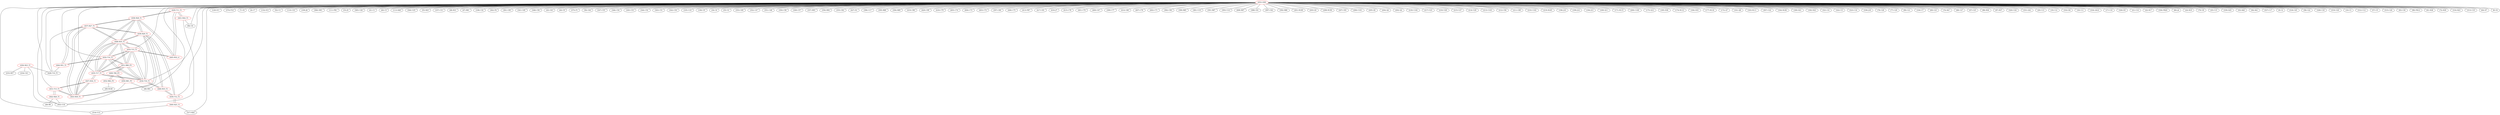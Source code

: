 graph {
	429 [label="(429) T11_T1" color=red]
	441 [label="(441) R24_T1"]
	438 [label="(438) R28_T1"]
	445 [label="(445) R32_t1"]
	430 [label="(430) T12_T1" color=red]
	446 [label="(446) R33_T1"]
	439 [label="(439) R29_T1"]
	440 [label="(440) R25_T1"]
	431 [label="(431) T13_T1" color=red]
	443 [label="(443) R30_T1"]
	447 [label="(447) R34_T1"]
	442 [label="(442) R26_T1"]
	432 [label="(432) T14_T1" color=red]
	444 [label="(444) R31_T1"]
	451 [label="(451) R80_P3"]
	435 [label="(435) T17_T1"]
	448 [label="(448) R35_T1"]
	434 [label="(434) T16_T1"]
	433 [label="(433) T15_T1"]
	433 [label="(433) T15_T1" color=red]
	445 [label="(445) R32_t1"]
	451 [label="(451) R80_P3"]
	435 [label="(435) T17_T1"]
	448 [label="(448) R35_T1"]
	434 [label="(434) T16_T1"]
	432 [label="(432) T14_T1"]
	434 [label="(434) T16_T1" color=red]
	446 [label="(446) R33_T1"]
	451 [label="(451) R80_P3"]
	435 [label="(435) T17_T1"]
	448 [label="(448) R35_T1"]
	433 [label="(433) T15_T1"]
	432 [label="(432) T14_T1"]
	435 [label="(435) T17_T1" color=red]
	447 [label="(447) R34_T1"]
	451 [label="(451) R80_P3"]
	448 [label="(448) R35_T1"]
	434 [label="(434) T16_T1"]
	433 [label="(433) T15_T1"]
	432 [label="(432) T14_T1"]
	436 [label="(436) R23_T1" color=red]
	363 [label="(363) U16"]
	233 [label="(233) R57"]
	234 [label="(234) C41"]
	428 [label="(428) T10_T1"]
	437 [label="(437) R27_T1" color=red]
	443 [label="(443) R30_T1"]
	448 [label="(448) R35_T1"]
	439 [label="(439) R29_T1"]
	438 [label="(438) R28_T1"]
	428 [label="(428) T10_T1"]
	444 [label="(444) R31_T1"]
	438 [label="(438) R28_T1" color=red]
	443 [label="(443) R30_T1"]
	448 [label="(448) R35_T1"]
	439 [label="(439) R29_T1"]
	437 [label="(437) R27_T1"]
	429 [label="(429) T11_T1"]
	445 [label="(445) R32_t1"]
	439 [label="(439) R29_T1" color=red]
	443 [label="(443) R30_T1"]
	448 [label="(448) R35_T1"]
	438 [label="(438) R28_T1"]
	437 [label="(437) R27_T1"]
	446 [label="(446) R33_T1"]
	430 [label="(430) T12_T1"]
	440 [label="(440) R25_T1" color=red]
	314 [label="(314) U13"]
	317 [label="(317) R24"]
	430 [label="(430) T12_T1"]
	441 [label="(441) R24_T1" color=red]
	96 [label="(96) U6"]
	363 [label="(363) U16"]
	429 [label="(429) T11_T1"]
	442 [label="(442) R26_T1" color=red]
	363 [label="(363) U16"]
	28 [label="(28) R9"]
	431 [label="(431) T13_T1"]
	443 [label="(443) R30_T1" color=red]
	448 [label="(448) R35_T1"]
	439 [label="(439) R29_T1"]
	438 [label="(438) R28_T1"]
	437 [label="(437) R27_T1"]
	447 [label="(447) R34_T1"]
	431 [label="(431) T13_T1"]
	444 [label="(444) R31_T1" color=red]
	428 [label="(428) T10_T1"]
	437 [label="(437) R27_T1"]
	432 [label="(432) T14_T1"]
	445 [label="(445) R32_t1" color=red]
	433 [label="(433) T15_T1"]
	429 [label="(429) T11_T1"]
	438 [label="(438) R28_T1"]
	446 [label="(446) R33_T1" color=red]
	434 [label="(434) T16_T1"]
	439 [label="(439) R29_T1"]
	430 [label="(430) T12_T1"]
	447 [label="(447) R34_T1" color=red]
	435 [label="(435) T17_T1"]
	443 [label="(443) R30_T1"]
	431 [label="(431) T13_T1"]
	448 [label="(448) R35_T1" color=red]
	443 [label="(443) R30_T1"]
	439 [label="(439) R29_T1"]
	438 [label="(438) R28_T1"]
	437 [label="(437) R27_T1"]
	451 [label="(451) R80_P3"]
	435 [label="(435) T17_T1"]
	434 [label="(434) T16_T1"]
	433 [label="(433) T15_T1"]
	432 [label="(432) T14_T1"]
	449 [label="(449) T80_P3" color=red]
	450 [label="(450) R81_P3"]
	452 [label="(452) R82_P3"]
	451 [label="(451) R80_P3"]
	450 [label="(450) R81_P3" color=red]
	363 [label="(363) U16"]
	46 [label="(46) R91"]
	449 [label="(449) T80_P3"]
	451 [label="(451) R80_P3" color=red]
	435 [label="(435) T17_T1"]
	448 [label="(448) R35_T1"]
	434 [label="(434) T16_T1"]
	433 [label="(433) T15_T1"]
	432 [label="(432) T14_T1"]
	449 [label="(449) T80_P3"]
	452 [label="(452) R82_P3" color=red]
	49 [label="(49) R140"]
	449 [label="(449) T80_P3"]
	453 [label="(453) GND" color=red]
	120 [label="(120) IC1"]
	374 [label="(374) P14"]
	7 [label="(7) C8"]
	6 [label="(6) C7"]
	132 [label="(132) IC2"]
	363 [label="(363) U16"]
	52 [label="(52) U1"]
	110 [label="(110) C33"]
	109 [label="(109) J6"]
	366 [label="(366) SW1"]
	111 [label="(111) FB1"]
	53 [label="(53) J5"]
	365 [label="(365) U26"]
	41 [label="(41) C1"]
	40 [label="(40) C5"]
	113 [label="(113) R48"]
	364 [label="(364) U25"]
	55 [label="(55) R25"]
	107 [label="(107) C31"]
	48 [label="(48) R31"]
	47 [label="(47) R81"]
	108 [label="(108) C32"]
	46 [label="(46) R91"]
	362 [label="(362) P4"]
	361 [label="(361) C85"]
	341 [label="(341) C49"]
	348 [label="(348) C56"]
	43 [label="(43) C63"]
	44 [label="(44) C9"]
	375 [label="(375) P1"]
	56 [label="(56) C64"]
	347 [label="(347) C55"]
	346 [label="(346) C54"]
	345 [label="(345) C53"]
	344 [label="(344) C52"]
	343 [label="(343) C51"]
	342 [label="(342) C50"]
	105 [label="(105) U10"]
	106 [label="(106) U9"]
	34 [label="(34) C4"]
	35 [label="(35) U2"]
	353 [label="(353) C69"]
	352 [label="(352) C47"]
	351 [label="(351) C48"]
	350 [label="(350) C58"]
	349 [label="(349) C57"]
	357 [label="(357) R93"]
	356 [label="(356) R94"]
	355 [label="(355) C82"]
	427 [label="(427) X1"]
	396 [label="(396) U17"]
	395 [label="(395) R88"]
	394 [label="(394) R89"]
	419 [label="(419) C98"]
	420 [label="(420) C99"]
	418 [label="(418) C79"]
	405 [label="(405) C74"]
	404 [label="(404) C73"]
	403 [label="(403) C72"]
	397 [label="(397) C80"]
	406 [label="(406) C75"]
	413 [label="(413) FB7"]
	417 [label="(417) C81"]
	416 [label="(416) J7"]
	415 [label="(415) C78"]
	401 [label="(401) C70"]
	400 [label="(400) C67"]
	399 [label="(399) C77"]
	414 [label="(414) C68"]
	407 [label="(407) C76"]
	402 [label="(402) C71"]
	382 [label="(382) C90"]
	390 [label="(390) R85"]
	381 [label="(381) U19"]
	391 [label="(391) R87"]
	393 [label="(393) U14"]
	408 [label="(408) R97"]
	388 [label="(388) C61"]
	387 [label="(387) C62"]
	392 [label="(392) R86"]
	201 [label="(201) R108"]
	203 [label="(203) Q3"]
	208 [label="(208) R158"]
	207 [label="(207) C83"]
	206 [label="(206) C101"]
	205 [label="(205) Q5"]
	204 [label="(204) Q4"]
	202 [label="(202) Q2"]
	218 [label="(218) C104"]
	217 [label="(217) U23"]
	216 [label="(216) U28"]
	215 [label="(215) U27"]
	214 [label="(214) U29"]
	213 [label="(213) C103"]
	212 [label="(212) C94"]
	211 [label="(211) C89"]
	210 [label="(210) C102"]
	219 [label="(219) R165"]
	196 [label="(196) J10"]
	199 [label="(199) J14"]
	194 [label="(194) J13"]
	169 [label="(169) Q11"]
	171 [label="(171) R115"]
	200 [label="(200) C100"]
	175 [label="(175) Q12"]
	185 [label="(185) D36"]
	174 [label="(174) R112"]
	184 [label="(184) D33"]
	177 [label="(177) R116"]
	172 [label="(172) Q7"]
	161 [label="(161) Q6"]
	163 [label="(163) R111"]
	367 [label="(367) U22"]
	164 [label="(164) R106"]
	180 [label="(180) D21"]
	182 [label="(182) D22"]
	321 [label="(321) U4"]
	322 [label="(322) U3"]
	323 [label="(323) C16"]
	338 [label="(338) J18"]
	78 [label="(78) C28"]
	77 [label="(77) C29"]
	90 [label="(90) C21"]
	104 [label="(104) U7"]
	69 [label="(69) C23"]
	76 [label="(76) R47"]
	68 [label="(68) C27"]
	67 [label="(67) C25"]
	88 [label="(88) R36"]
	87 [label="(87) R37"]
	320 [label="(320) U24"]
	331 [label="(331) ZA1"]
	20 [label="(20) C13"]
	19 [label="(19) C12"]
	332 [label="(332) D4"]
	18 [label="(18) C11"]
	334 [label="(334) ZA14"]
	17 [label="(17) C10"]
	326 [label="(326) D3"]
	21 [label="(21) C14"]
	22 [label="(22) R17"]
	336 [label="(336) FB20"]
	80 [label="(80) J4"]
	24 [label="(24) R19"]
	79 [label="(79) U8"]
	25 [label="(25) C15"]
	339 [label="(339) D25"]
	93 [label="(93) R40"]
	94 [label="(94) R41"]
	327 [label="(327) C17"]
	9 [label="(9) C2"]
	318 [label="(318) C45"]
	58 [label="(58) C22"]
	328 [label="(328) C18"]
	319 [label="(319) U20"]
	10 [label="(10) C3"]
	312 [label="(312) U12"]
	317 [label="(317) R24"]
	57 [label="(57) U5"]
	315 [label="(315) C20"]
	83 [label="(83) C30"]
	98 [label="(98) FB14"]
	61 [label="(61) R38"]
	314 [label="(314) U13"]
	72 [label="(72) R39"]
	96 [label="(96) U6"]
	316 [label="(316) R23"]
	313 [label="(313) C19"]
	64 [label="(64) D7"]
	8 [label="(8) C6"]
	428 [label="(428) T10_T1"]
	434 [label="(434) T16_T1"]
	435 [label="(435) T17_T1"]
	433 [label="(433) T15_T1"]
	430 [label="(430) T12_T1"]
	432 [label="(432) T14_T1"]
	431 [label="(431) T13_T1"]
	429 [label="(429) T11_T1"]
	429 -- 441
	429 -- 438
	429 -- 445
	430 -- 446
	430 -- 439
	430 -- 440
	431 -- 443
	431 -- 447
	431 -- 442
	432 -- 444
	432 -- 451
	432 -- 435
	432 -- 448
	432 -- 434
	432 -- 433
	433 -- 445
	433 -- 451
	433 -- 435
	433 -- 448
	433 -- 434
	433 -- 432
	434 -- 446
	434 -- 451
	434 -- 435
	434 -- 448
	434 -- 433
	434 -- 432
	435 -- 447
	435 -- 451
	435 -- 448
	435 -- 434
	435 -- 433
	435 -- 432
	436 -- 363
	436 -- 233
	436 -- 234
	436 -- 428
	437 -- 443
	437 -- 448
	437 -- 439
	437 -- 438
	437 -- 428
	437 -- 444
	438 -- 443
	438 -- 448
	438 -- 439
	438 -- 437
	438 -- 429
	438 -- 445
	439 -- 443
	439 -- 448
	439 -- 438
	439 -- 437
	439 -- 446
	439 -- 430
	440 -- 314
	440 -- 317
	440 -- 430
	441 -- 96
	441 -- 363
	441 -- 429
	442 -- 363
	442 -- 28
	442 -- 431
	443 -- 448
	443 -- 439
	443 -- 438
	443 -- 437
	443 -- 447
	443 -- 431
	444 -- 428
	444 -- 437
	444 -- 432
	445 -- 433
	445 -- 429
	445 -- 438
	446 -- 434
	446 -- 439
	446 -- 430
	447 -- 435
	447 -- 443
	447 -- 431
	448 -- 443
	448 -- 439
	448 -- 438
	448 -- 437
	448 -- 451
	448 -- 435
	448 -- 434
	448 -- 433
	448 -- 432
	449 -- 450
	449 -- 452
	449 -- 451
	450 -- 363
	450 -- 46
	450 -- 449
	451 -- 435
	451 -- 448
	451 -- 434
	451 -- 433
	451 -- 432
	451 -- 449
	452 -- 49
	452 -- 449
	453 -- 120
	453 -- 374
	453 -- 7
	453 -- 6
	453 -- 132
	453 -- 363
	453 -- 52
	453 -- 110
	453 -- 109
	453 -- 366
	453 -- 111
	453 -- 53
	453 -- 365
	453 -- 41
	453 -- 40
	453 -- 113
	453 -- 364
	453 -- 55
	453 -- 107
	453 -- 48
	453 -- 47
	453 -- 108
	453 -- 46
	453 -- 362
	453 -- 361
	453 -- 341
	453 -- 348
	453 -- 43
	453 -- 44
	453 -- 375
	453 -- 56
	453 -- 347
	453 -- 346
	453 -- 345
	453 -- 344
	453 -- 343
	453 -- 342
	453 -- 105
	453 -- 106
	453 -- 34
	453 -- 35
	453 -- 353
	453 -- 352
	453 -- 351
	453 -- 350
	453 -- 349
	453 -- 357
	453 -- 356
	453 -- 355
	453 -- 427
	453 -- 396
	453 -- 395
	453 -- 394
	453 -- 419
	453 -- 420
	453 -- 418
	453 -- 405
	453 -- 404
	453 -- 403
	453 -- 397
	453 -- 406
	453 -- 413
	453 -- 417
	453 -- 416
	453 -- 415
	453 -- 401
	453 -- 400
	453 -- 399
	453 -- 414
	453 -- 407
	453 -- 402
	453 -- 382
	453 -- 390
	453 -- 381
	453 -- 391
	453 -- 393
	453 -- 408
	453 -- 388
	453 -- 387
	453 -- 392
	453 -- 201
	453 -- 203
	453 -- 208
	453 -- 207
	453 -- 206
	453 -- 205
	453 -- 204
	453 -- 202
	453 -- 218
	453 -- 217
	453 -- 216
	453 -- 215
	453 -- 214
	453 -- 213
	453 -- 212
	453 -- 211
	453 -- 210
	453 -- 219
	453 -- 196
	453 -- 199
	453 -- 194
	453 -- 169
	453 -- 171
	453 -- 200
	453 -- 175
	453 -- 185
	453 -- 174
	453 -- 184
	453 -- 177
	453 -- 172
	453 -- 161
	453 -- 163
	453 -- 367
	453 -- 164
	453 -- 180
	453 -- 182
	453 -- 321
	453 -- 322
	453 -- 323
	453 -- 338
	453 -- 78
	453 -- 77
	453 -- 90
	453 -- 104
	453 -- 69
	453 -- 76
	453 -- 68
	453 -- 67
	453 -- 88
	453 -- 87
	453 -- 320
	453 -- 331
	453 -- 20
	453 -- 19
	453 -- 332
	453 -- 18
	453 -- 334
	453 -- 17
	453 -- 326
	453 -- 21
	453 -- 22
	453 -- 336
	453 -- 80
	453 -- 24
	453 -- 79
	453 -- 25
	453 -- 339
	453 -- 93
	453 -- 94
	453 -- 327
	453 -- 9
	453 -- 318
	453 -- 58
	453 -- 328
	453 -- 319
	453 -- 10
	453 -- 312
	453 -- 317
	453 -- 57
	453 -- 315
	453 -- 83
	453 -- 98
	453 -- 61
	453 -- 314
	453 -- 72
	453 -- 96
	453 -- 316
	453 -- 313
	453 -- 64
	453 -- 8
	453 -- 428
	453 -- 434
	453 -- 435
	453 -- 433
	453 -- 430
	453 -- 432
	453 -- 431
	453 -- 429
}